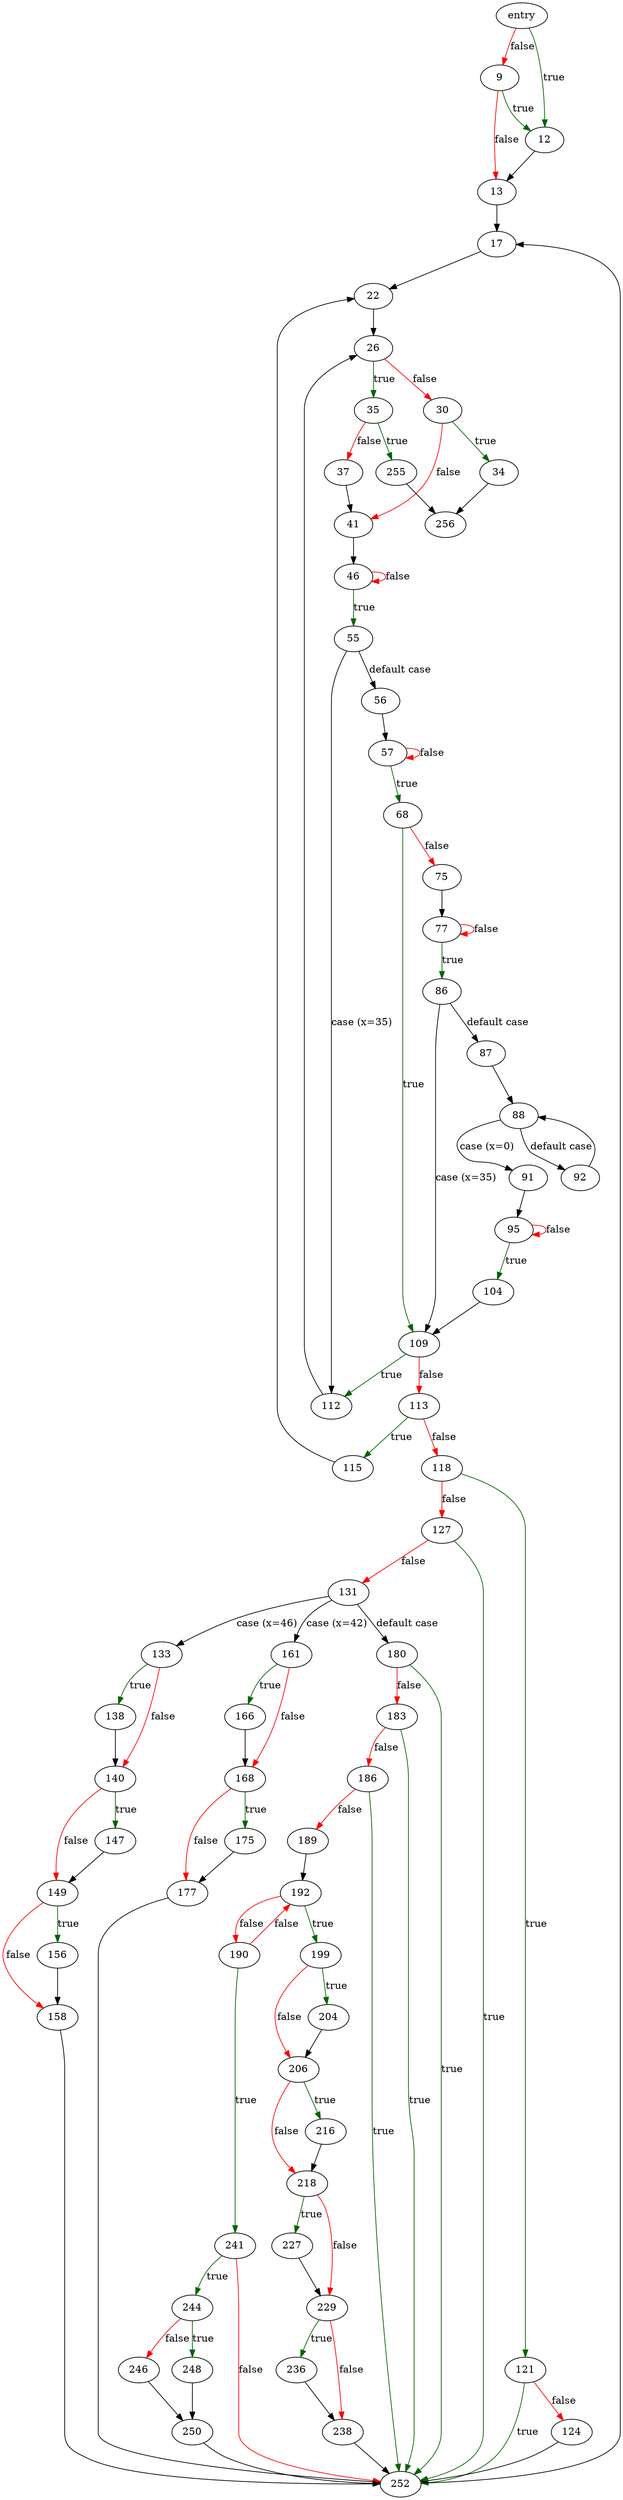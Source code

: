 digraph "dc_parse_stream" {
	// Node definitions.
	2 [label=entry];
	9;
	12;
	13;
	17;
	22;
	26;
	30;
	34;
	35;
	37;
	41;
	46;
	55;
	56;
	57;
	68;
	75;
	77;
	86;
	87;
	88;
	91;
	92;
	95;
	104;
	109;
	112;
	113;
	115;
	118;
	121;
	124;
	127;
	131;
	133;
	138;
	140;
	147;
	149;
	156;
	158;
	161;
	166;
	168;
	175;
	177;
	180;
	183;
	186;
	189;
	190;
	192;
	199;
	204;
	206;
	216;
	218;
	227;
	229;
	236;
	238;
	241;
	244;
	246;
	248;
	250;
	252;
	255;
	256;

	// Edge definitions.
	2 -> 9 [
		color=red
		label=false
	];
	2 -> 12 [
		color=darkgreen
		label=true
	];
	9 -> 12 [
		color=darkgreen
		label=true
	];
	9 -> 13 [
		color=red
		label=false
	];
	12 -> 13;
	13 -> 17;
	17 -> 22;
	22 -> 26;
	26 -> 30 [
		color=red
		label=false
	];
	26 -> 35 [
		color=darkgreen
		label=true
	];
	30 -> 34 [
		color=darkgreen
		label=true
	];
	30 -> 41 [
		color=red
		label=false
	];
	34 -> 256;
	35 -> 37 [
		color=red
		label=false
	];
	35 -> 255 [
		color=darkgreen
		label=true
	];
	37 -> 41;
	41 -> 46;
	46 -> 46 [
		color=red
		label=false
	];
	46 -> 55 [
		color=darkgreen
		label=true
	];
	55 -> 56 [label="default case"];
	55 -> 112 [label="case (x=35)"];
	56 -> 57;
	57 -> 57 [
		color=red
		label=false
	];
	57 -> 68 [
		color=darkgreen
		label=true
	];
	68 -> 75 [
		color=red
		label=false
	];
	68 -> 109 [
		color=darkgreen
		label=true
	];
	75 -> 77;
	77 -> 77 [
		color=red
		label=false
	];
	77 -> 86 [
		color=darkgreen
		label=true
	];
	86 -> 87 [label="default case"];
	86 -> 109 [label="case (x=35)"];
	87 -> 88;
	88 -> 91 [label="case (x=0)"];
	88 -> 92 [label="default case"];
	91 -> 95;
	92 -> 88;
	95 -> 95 [
		color=red
		label=false
	];
	95 -> 104 [
		color=darkgreen
		label=true
	];
	104 -> 109;
	109 -> 112 [
		color=darkgreen
		label=true
	];
	109 -> 113 [
		color=red
		label=false
	];
	112 -> 26;
	113 -> 115 [
		color=darkgreen
		label=true
	];
	113 -> 118 [
		color=red
		label=false
	];
	115 -> 22;
	118 -> 121 [
		color=darkgreen
		label=true
	];
	118 -> 127 [
		color=red
		label=false
	];
	121 -> 124 [
		color=red
		label=false
	];
	121 -> 252 [
		color=darkgreen
		label=true
	];
	124 -> 252;
	127 -> 131 [
		color=red
		label=false
	];
	127 -> 252 [
		color=darkgreen
		label=true
	];
	131 -> 133 [label="case (x=46)"];
	131 -> 161 [label="case (x=42)"];
	131 -> 180 [label="default case"];
	133 -> 138 [
		color=darkgreen
		label=true
	];
	133 -> 140 [
		color=red
		label=false
	];
	138 -> 140;
	140 -> 147 [
		color=darkgreen
		label=true
	];
	140 -> 149 [
		color=red
		label=false
	];
	147 -> 149;
	149 -> 156 [
		color=darkgreen
		label=true
	];
	149 -> 158 [
		color=red
		label=false
	];
	156 -> 158;
	158 -> 252;
	161 -> 166 [
		color=darkgreen
		label=true
	];
	161 -> 168 [
		color=red
		label=false
	];
	166 -> 168;
	168 -> 175 [
		color=darkgreen
		label=true
	];
	168 -> 177 [
		color=red
		label=false
	];
	175 -> 177;
	177 -> 252;
	180 -> 183 [
		color=red
		label=false
	];
	180 -> 252 [
		color=darkgreen
		label=true
	];
	183 -> 186 [
		color=red
		label=false
	];
	183 -> 252 [
		color=darkgreen
		label=true
	];
	186 -> 189 [
		color=red
		label=false
	];
	186 -> 252 [
		color=darkgreen
		label=true
	];
	189 -> 192;
	190 -> 192 [
		color=red
		label=false
	];
	190 -> 241 [
		color=darkgreen
		label=true
	];
	192 -> 190 [
		color=red
		label=false
	];
	192 -> 199 [
		color=darkgreen
		label=true
	];
	199 -> 204 [
		color=darkgreen
		label=true
	];
	199 -> 206 [
		color=red
		label=false
	];
	204 -> 206;
	206 -> 216 [
		color=darkgreen
		label=true
	];
	206 -> 218 [
		color=red
		label=false
	];
	216 -> 218;
	218 -> 227 [
		color=darkgreen
		label=true
	];
	218 -> 229 [
		color=red
		label=false
	];
	227 -> 229;
	229 -> 236 [
		color=darkgreen
		label=true
	];
	229 -> 238 [
		color=red
		label=false
	];
	236 -> 238;
	238 -> 252;
	241 -> 244 [
		color=darkgreen
		label=true
	];
	241 -> 252 [
		color=red
		label=false
	];
	244 -> 246 [
		color=red
		label=false
	];
	244 -> 248 [
		color=darkgreen
		label=true
	];
	246 -> 250;
	248 -> 250;
	250 -> 252;
	252 -> 17;
	255 -> 256;
}